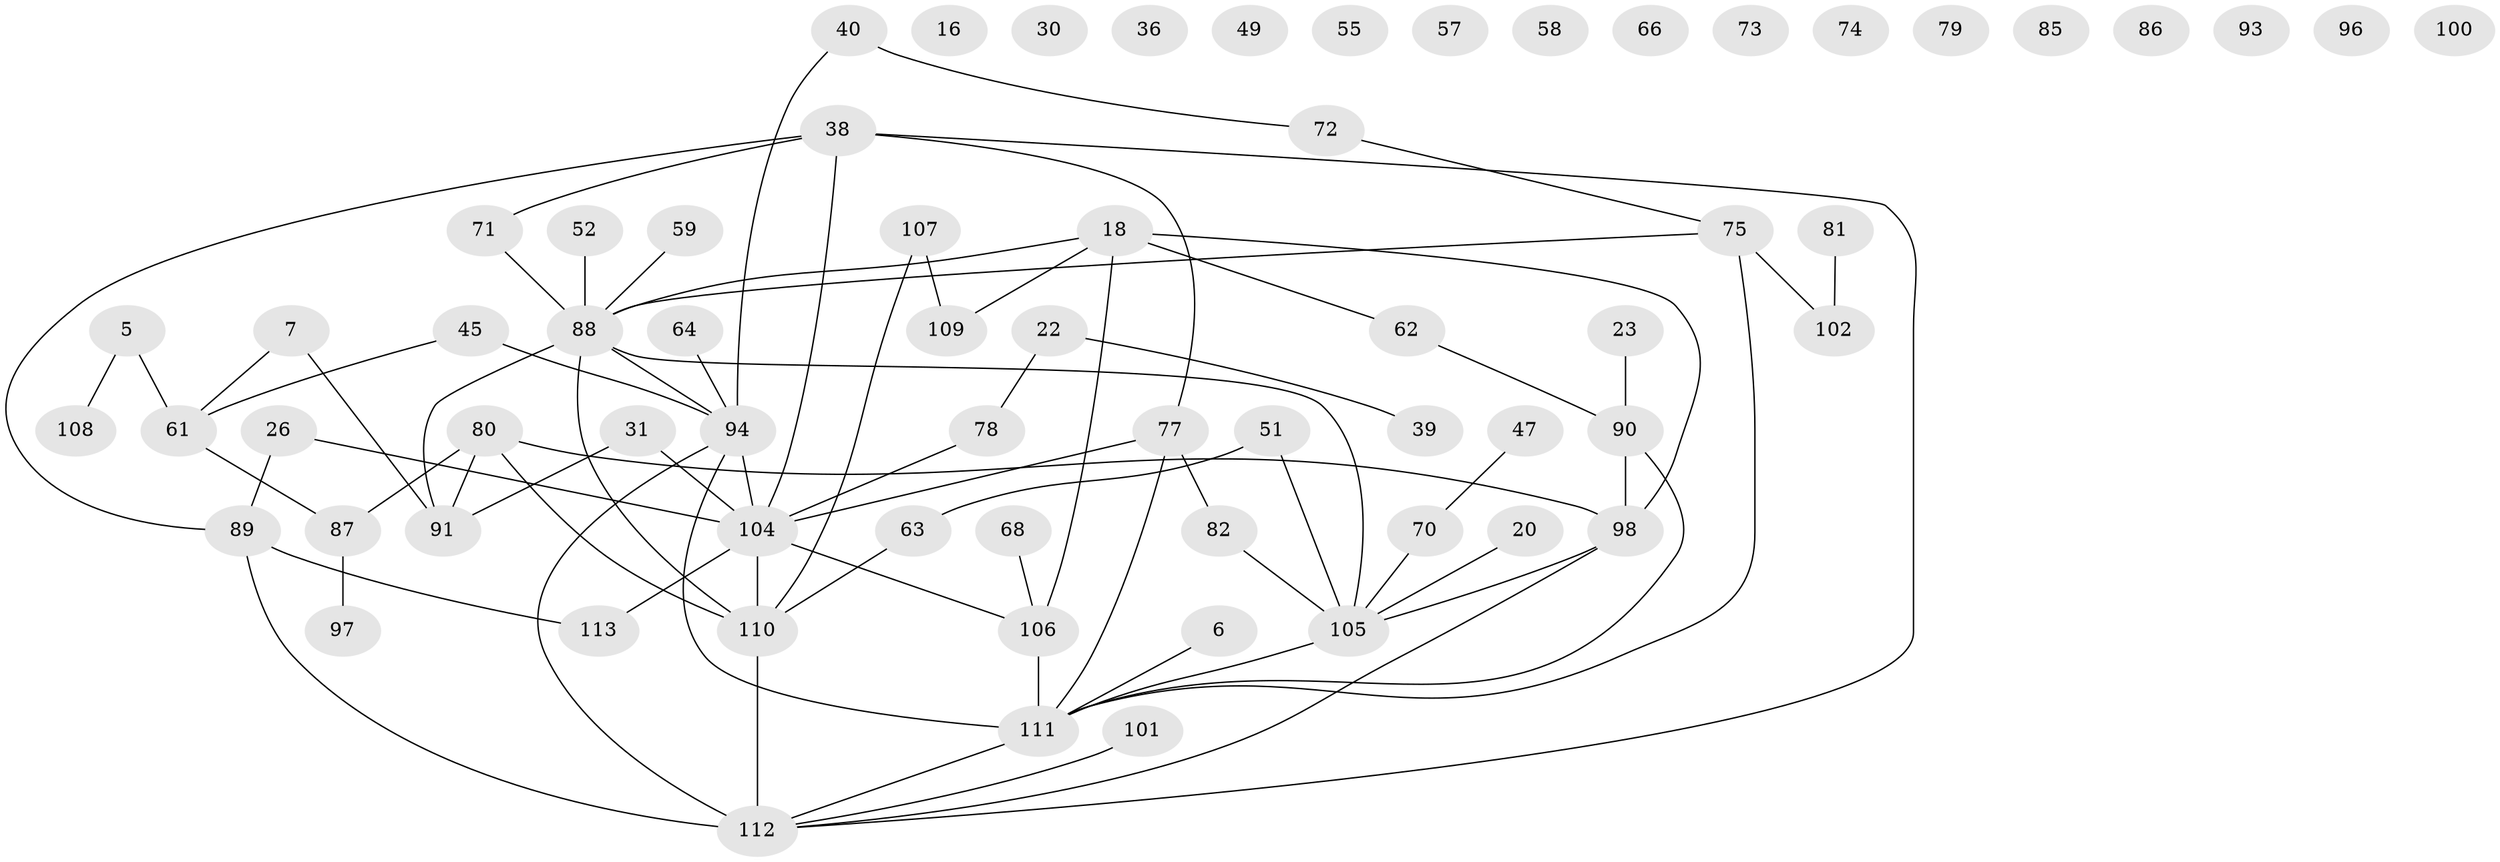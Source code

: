 // original degree distribution, {4: 0.168141592920354, 2: 0.23008849557522124, 3: 0.22123893805309736, 1: 0.1415929203539823, 7: 0.017699115044247787, 0: 0.1415929203539823, 6: 0.017699115044247787, 5: 0.05309734513274336, 9: 0.008849557522123894}
// Generated by graph-tools (version 1.1) at 2025/43/03/04/25 21:43:48]
// undirected, 67 vertices, 77 edges
graph export_dot {
graph [start="1"]
  node [color=gray90,style=filled];
  5;
  6;
  7;
  16;
  18;
  20;
  22;
  23;
  26;
  30;
  31;
  36;
  38 [super="+1+34"];
  39;
  40;
  45;
  47;
  49;
  51;
  52;
  55;
  57;
  58;
  59;
  61;
  62 [super="+15"];
  63;
  64;
  66;
  68;
  70 [super="+37"];
  71;
  72;
  73;
  74;
  75 [super="+11+67"];
  77 [super="+28+54"];
  78;
  79;
  80 [super="+12+53"];
  81;
  82;
  85;
  86;
  87;
  88 [super="+50"];
  89;
  90 [super="+83"];
  91;
  93;
  94 [super="+21+27+43+65"];
  96;
  97;
  98 [super="+41+84"];
  100;
  101;
  102;
  104 [super="+32+76"];
  105 [super="+92"];
  106 [super="+8"];
  107;
  108;
  109;
  110 [super="+103"];
  111 [super="+9+44+56+95+99"];
  112 [super="+42"];
  113;
  5 -- 61;
  5 -- 108;
  6 -- 111;
  7 -- 61;
  7 -- 91;
  18 -- 88;
  18 -- 106 [weight=2];
  18 -- 109;
  18 -- 62;
  18 -- 98;
  20 -- 105;
  22 -- 39;
  22 -- 78;
  23 -- 90;
  26 -- 89;
  26 -- 104;
  31 -- 91;
  31 -- 104;
  38 -- 77;
  38 -- 89 [weight=2];
  38 -- 104 [weight=3];
  38 -- 71;
  38 -- 112;
  40 -- 72;
  40 -- 94;
  45 -- 61;
  45 -- 94;
  47 -- 70;
  51 -- 63;
  51 -- 105;
  52 -- 88;
  59 -- 88;
  61 -- 87;
  62 -- 90;
  63 -- 110;
  64 -- 94;
  68 -- 106;
  70 -- 105;
  71 -- 88;
  72 -- 75;
  75 -- 111 [weight=2];
  75 -- 102;
  75 -- 88;
  77 -- 82;
  77 -- 104;
  77 -- 111;
  78 -- 104;
  80 -- 91;
  80 -- 87;
  80 -- 98;
  80 -- 110;
  81 -- 102;
  82 -- 105;
  87 -- 97;
  88 -- 91;
  88 -- 105 [weight=2];
  88 -- 110 [weight=2];
  88 -- 94 [weight=2];
  89 -- 113;
  89 -- 112;
  90 -- 98 [weight=2];
  90 -- 111;
  94 -- 111 [weight=4];
  94 -- 104 [weight=3];
  94 -- 112 [weight=3];
  98 -- 105;
  98 -- 112 [weight=2];
  101 -- 112;
  104 -- 106;
  104 -- 113;
  104 -- 110 [weight=2];
  105 -- 111;
  106 -- 111;
  107 -- 109;
  107 -- 110;
  110 -- 112 [weight=2];
  111 -- 112;
}
